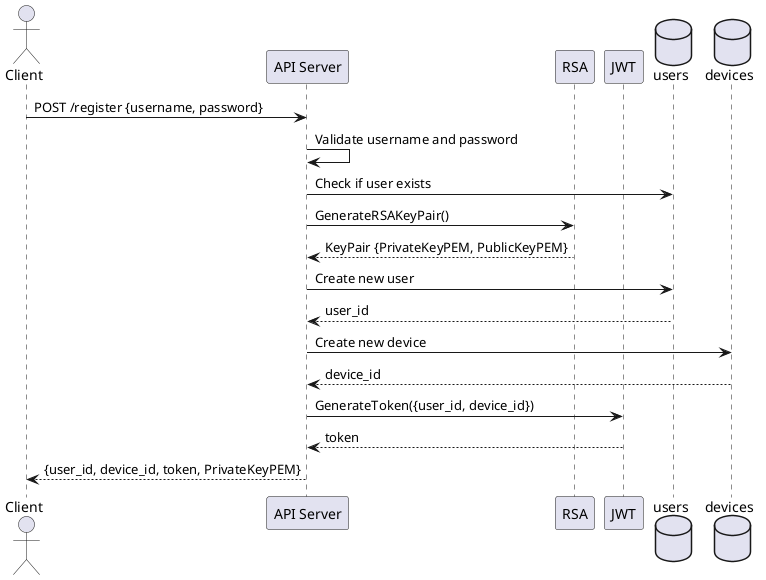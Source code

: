 @startuml
actor Client
participant "API Server" as Server
participant RSA
participant JWT
database "users" as Users
database "devices" as Devices

Client -> Server: POST /register {username, password}
Server -> Server: Validate username and password
Server -> Users: Check if user exists
Server -> RSA: GenerateRSAKeyPair()
RSA --> Server: KeyPair {PrivateKeyPEM, PublicKeyPEM}
Server -> Users: Create new user
Users --> Server: user_id
Server -> Devices: Create new device
Devices --> Server: device_id
Server -> JWT: GenerateToken({user_id, device_id})
JWT --> Server: token
Server --> Client: {user_id, device_id, token, PrivateKeyPEM}

@enduml
